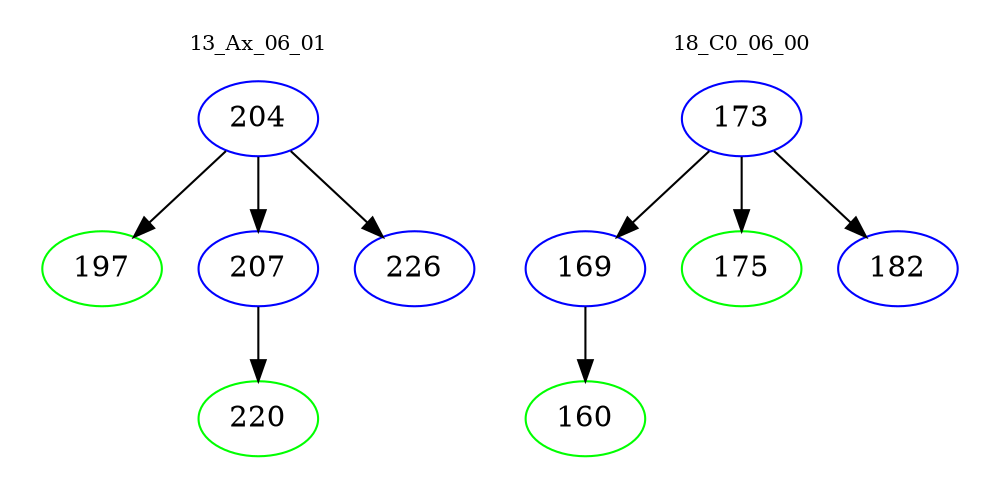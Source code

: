 digraph{
subgraph cluster_0 {
color = white
label = "13_Ax_06_01";
fontsize=10;
T0_204 [label="204", color="blue"]
T0_204 -> T0_197 [color="black"]
T0_197 [label="197", color="green"]
T0_204 -> T0_207 [color="black"]
T0_207 [label="207", color="blue"]
T0_207 -> T0_220 [color="black"]
T0_220 [label="220", color="green"]
T0_204 -> T0_226 [color="black"]
T0_226 [label="226", color="blue"]
}
subgraph cluster_1 {
color = white
label = "18_C0_06_00";
fontsize=10;
T1_173 [label="173", color="blue"]
T1_173 -> T1_169 [color="black"]
T1_169 [label="169", color="blue"]
T1_169 -> T1_160 [color="black"]
T1_160 [label="160", color="green"]
T1_173 -> T1_175 [color="black"]
T1_175 [label="175", color="green"]
T1_173 -> T1_182 [color="black"]
T1_182 [label="182", color="blue"]
}
}
